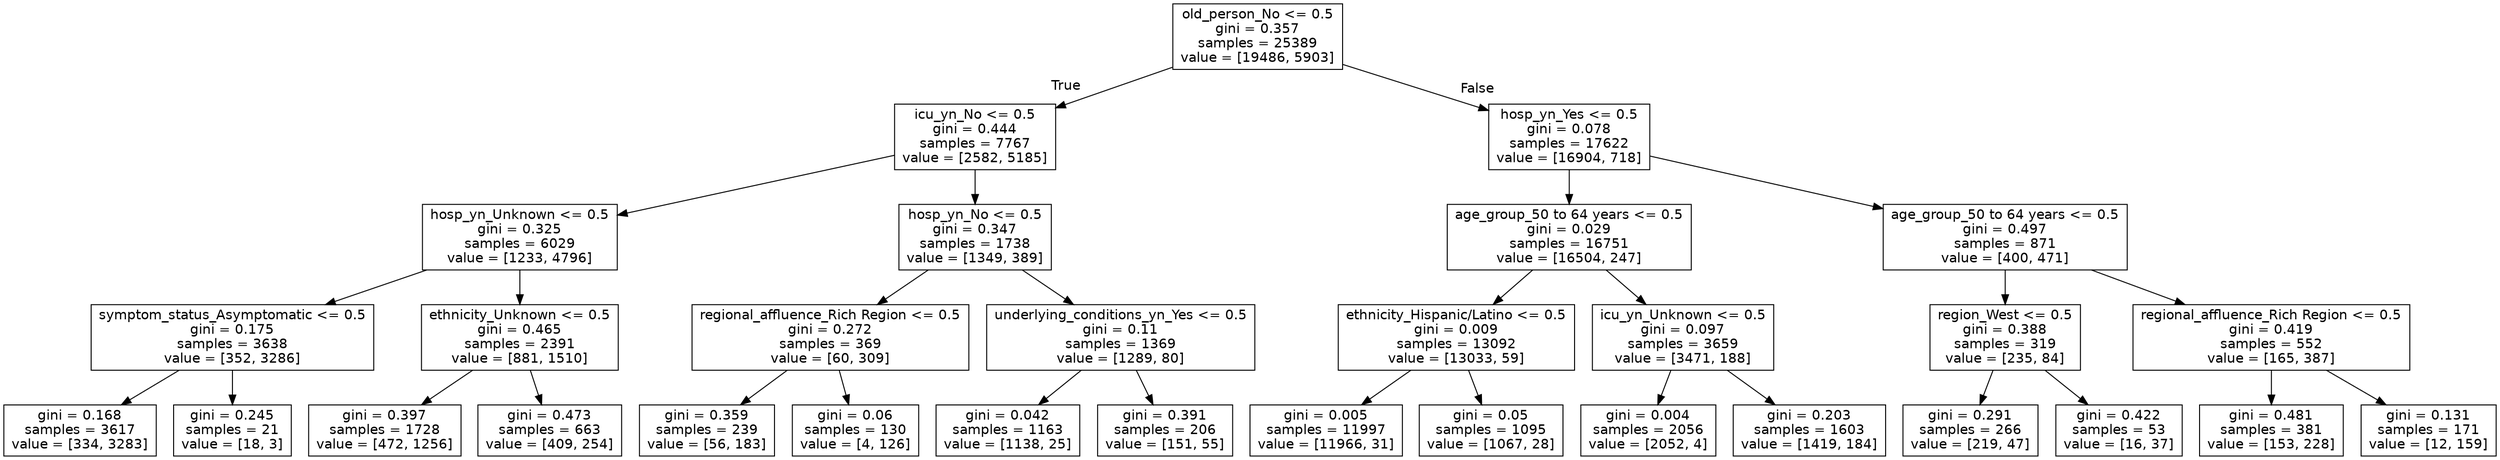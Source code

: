 digraph Tree {
node [shape=box, fontname="helvetica"] ;
edge [fontname="helvetica"] ;
0 [label="old_person_No <= 0.5\ngini = 0.357\nsamples = 25389\nvalue = [19486, 5903]"] ;
1 [label="icu_yn_No <= 0.5\ngini = 0.444\nsamples = 7767\nvalue = [2582, 5185]"] ;
0 -> 1 [labeldistance=2.5, labelangle=45, headlabel="True"] ;
2 [label="hosp_yn_Unknown <= 0.5\ngini = 0.325\nsamples = 6029\nvalue = [1233, 4796]"] ;
1 -> 2 ;
3 [label="symptom_status_Asymptomatic <= 0.5\ngini = 0.175\nsamples = 3638\nvalue = [352, 3286]"] ;
2 -> 3 ;
4 [label="gini = 0.168\nsamples = 3617\nvalue = [334, 3283]"] ;
3 -> 4 ;
5 [label="gini = 0.245\nsamples = 21\nvalue = [18, 3]"] ;
3 -> 5 ;
6 [label="ethnicity_Unknown <= 0.5\ngini = 0.465\nsamples = 2391\nvalue = [881, 1510]"] ;
2 -> 6 ;
7 [label="gini = 0.397\nsamples = 1728\nvalue = [472, 1256]"] ;
6 -> 7 ;
8 [label="gini = 0.473\nsamples = 663\nvalue = [409, 254]"] ;
6 -> 8 ;
9 [label="hosp_yn_No <= 0.5\ngini = 0.347\nsamples = 1738\nvalue = [1349, 389]"] ;
1 -> 9 ;
10 [label="regional_affluence_Rich Region <= 0.5\ngini = 0.272\nsamples = 369\nvalue = [60, 309]"] ;
9 -> 10 ;
11 [label="gini = 0.359\nsamples = 239\nvalue = [56, 183]"] ;
10 -> 11 ;
12 [label="gini = 0.06\nsamples = 130\nvalue = [4, 126]"] ;
10 -> 12 ;
13 [label="underlying_conditions_yn_Yes <= 0.5\ngini = 0.11\nsamples = 1369\nvalue = [1289, 80]"] ;
9 -> 13 ;
14 [label="gini = 0.042\nsamples = 1163\nvalue = [1138, 25]"] ;
13 -> 14 ;
15 [label="gini = 0.391\nsamples = 206\nvalue = [151, 55]"] ;
13 -> 15 ;
16 [label="hosp_yn_Yes <= 0.5\ngini = 0.078\nsamples = 17622\nvalue = [16904, 718]"] ;
0 -> 16 [labeldistance=2.5, labelangle=-45, headlabel="False"] ;
17 [label="age_group_50 to 64 years <= 0.5\ngini = 0.029\nsamples = 16751\nvalue = [16504, 247]"] ;
16 -> 17 ;
18 [label="ethnicity_Hispanic/Latino <= 0.5\ngini = 0.009\nsamples = 13092\nvalue = [13033, 59]"] ;
17 -> 18 ;
19 [label="gini = 0.005\nsamples = 11997\nvalue = [11966, 31]"] ;
18 -> 19 ;
20 [label="gini = 0.05\nsamples = 1095\nvalue = [1067, 28]"] ;
18 -> 20 ;
21 [label="icu_yn_Unknown <= 0.5\ngini = 0.097\nsamples = 3659\nvalue = [3471, 188]"] ;
17 -> 21 ;
22 [label="gini = 0.004\nsamples = 2056\nvalue = [2052, 4]"] ;
21 -> 22 ;
23 [label="gini = 0.203\nsamples = 1603\nvalue = [1419, 184]"] ;
21 -> 23 ;
24 [label="age_group_50 to 64 years <= 0.5\ngini = 0.497\nsamples = 871\nvalue = [400, 471]"] ;
16 -> 24 ;
25 [label="region_West <= 0.5\ngini = 0.388\nsamples = 319\nvalue = [235, 84]"] ;
24 -> 25 ;
26 [label="gini = 0.291\nsamples = 266\nvalue = [219, 47]"] ;
25 -> 26 ;
27 [label="gini = 0.422\nsamples = 53\nvalue = [16, 37]"] ;
25 -> 27 ;
28 [label="regional_affluence_Rich Region <= 0.5\ngini = 0.419\nsamples = 552\nvalue = [165, 387]"] ;
24 -> 28 ;
29 [label="gini = 0.481\nsamples = 381\nvalue = [153, 228]"] ;
28 -> 29 ;
30 [label="gini = 0.131\nsamples = 171\nvalue = [12, 159]"] ;
28 -> 30 ;
}